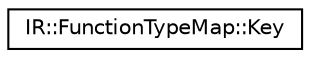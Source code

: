 digraph "Graphical Class Hierarchy"
{
  edge [fontname="Helvetica",fontsize="10",labelfontname="Helvetica",labelfontsize="10"];
  node [fontname="Helvetica",fontsize="10",shape=record];
  rankdir="LR";
  Node0 [label="IR::FunctionTypeMap::Key",height=0.2,width=0.4,color="black", fillcolor="white", style="filled",URL="$struct_i_r_1_1_function_type_map_1_1_key.html"];
}
